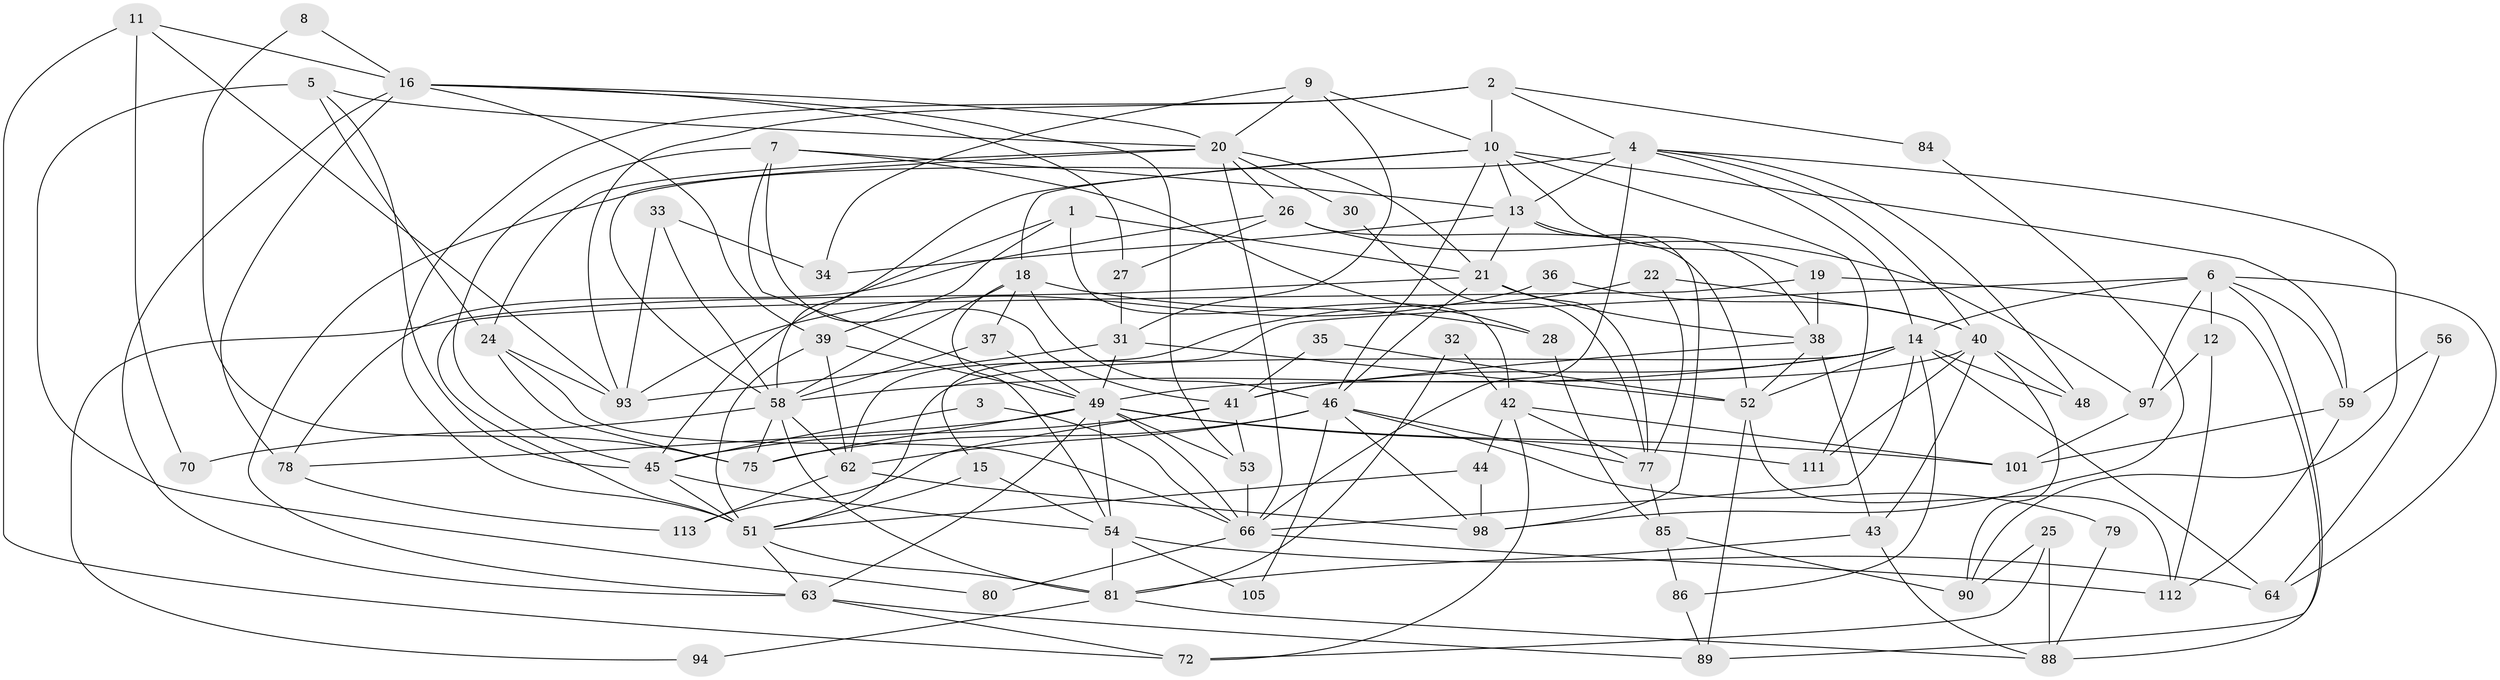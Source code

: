 // original degree distribution, {4: 0.29914529914529914, 2: 0.1452991452991453, 6: 0.07692307692307693, 5: 0.1452991452991453, 3: 0.26495726495726496, 7: 0.03418803418803419, 10: 0.008547008547008548, 8: 0.02564102564102564}
// Generated by graph-tools (version 1.1) at 2025/42/03/06/25 10:42:02]
// undirected, 79 vertices, 191 edges
graph export_dot {
graph [start="1"]
  node [color=gray90,style=filled];
  1;
  2 [super="+117"];
  3;
  4 [super="+99"];
  5 [super="+23"];
  6 [super="+17"];
  7 [super="+76"];
  8;
  9 [super="+100"];
  10 [super="+73"];
  11 [super="+115"];
  12;
  13 [super="+29"];
  14 [super="+69"];
  15;
  16 [super="+92"];
  18;
  19;
  20 [super="+61"];
  21 [super="+68"];
  22;
  24;
  25;
  26 [super="+110"];
  27;
  28;
  30;
  31;
  32;
  33;
  34;
  35;
  36;
  37;
  38 [super="+57"];
  39 [super="+47"];
  40 [super="+91"];
  41 [super="+116"];
  42 [super="+71"];
  43;
  44;
  45 [super="+50"];
  46 [super="+55"];
  48;
  49 [super="+82"];
  51 [super="+65"];
  52 [super="+67"];
  53;
  54 [super="+74"];
  56;
  58 [super="+95"];
  59 [super="+60"];
  62 [super="+102"];
  63 [super="+87"];
  64 [super="+107"];
  66 [super="+114"];
  70;
  72;
  75 [super="+83"];
  77 [super="+109"];
  78;
  79;
  80;
  81 [super="+106"];
  84;
  85;
  86;
  88 [super="+108"];
  89;
  90 [super="+104"];
  93 [super="+96"];
  94;
  97;
  98 [super="+103"];
  101;
  105;
  111;
  112;
  113;
  1 -- 21;
  1 -- 39;
  1 -- 42;
  1 -- 45;
  2 -- 4;
  2 -- 10;
  2 -- 84;
  2 -- 51;
  2 -- 93;
  3 -- 66;
  3 -- 45;
  4 -- 63;
  4 -- 90;
  4 -- 48;
  4 -- 40;
  4 -- 13 [weight=2];
  4 -- 66;
  4 -- 14;
  5 -- 45;
  5 -- 20;
  5 -- 24;
  5 -- 80;
  6 -- 15;
  6 -- 97;
  6 -- 89;
  6 -- 64;
  6 -- 59;
  6 -- 12;
  6 -- 14;
  7 -- 13;
  7 -- 28;
  7 -- 49;
  7 -- 41;
  7 -- 45;
  8 -- 16;
  8 -- 75;
  9 -- 34;
  9 -- 10;
  9 -- 31;
  9 -- 20;
  10 -- 13;
  10 -- 18;
  10 -- 19;
  10 -- 58;
  10 -- 59;
  10 -- 46;
  10 -- 111;
  11 -- 72;
  11 -- 16;
  11 -- 70;
  11 -- 93;
  12 -- 97;
  12 -- 112;
  13 -- 38;
  13 -- 34;
  13 -- 98;
  13 -- 21;
  14 -- 41;
  14 -- 66;
  14 -- 64;
  14 -- 48;
  14 -- 51;
  14 -- 52;
  14 -- 86;
  14 -- 58;
  15 -- 51;
  15 -- 54;
  16 -- 53;
  16 -- 39;
  16 -- 78;
  16 -- 27;
  16 -- 20;
  16 -- 63;
  18 -- 28;
  18 -- 37;
  18 -- 54;
  18 -- 58;
  18 -- 46;
  19 -- 38;
  19 -- 51;
  19 -- 88;
  20 -- 66;
  20 -- 58;
  20 -- 21;
  20 -- 24;
  20 -- 30;
  20 -- 26;
  21 -- 77;
  21 -- 38;
  21 -- 94;
  21 -- 46;
  22 -- 40;
  22 -- 77;
  22 -- 62;
  24 -- 66;
  24 -- 75;
  24 -- 93;
  25 -- 88;
  25 -- 72;
  25 -- 90;
  26 -- 78;
  26 -- 97;
  26 -- 52;
  26 -- 27;
  27 -- 31;
  28 -- 85;
  30 -- 77;
  31 -- 52;
  31 -- 93;
  31 -- 49;
  32 -- 42;
  32 -- 81;
  33 -- 58;
  33 -- 93;
  33 -- 34;
  35 -- 41;
  35 -- 52;
  36 -- 40;
  36 -- 93;
  37 -- 58;
  37 -- 49;
  38 -- 43;
  38 -- 41;
  38 -- 52;
  39 -- 62;
  39 -- 49;
  39 -- 51;
  40 -- 111;
  40 -- 48;
  40 -- 49;
  40 -- 43;
  40 -- 90;
  41 -- 113;
  41 -- 53;
  41 -- 45;
  42 -- 44;
  42 -- 72;
  42 -- 77;
  42 -- 101;
  43 -- 88;
  43 -- 81;
  44 -- 51;
  44 -- 98;
  45 -- 51;
  45 -- 54;
  46 -- 79;
  46 -- 105;
  46 -- 75;
  46 -- 98;
  46 -- 62;
  46 -- 77;
  49 -- 75;
  49 -- 78;
  49 -- 111;
  49 -- 53;
  49 -- 101;
  49 -- 54;
  49 -- 66;
  49 -- 63;
  51 -- 63;
  51 -- 81;
  52 -- 112;
  52 -- 89;
  53 -- 66;
  54 -- 81;
  54 -- 105;
  54 -- 64;
  56 -- 64;
  56 -- 59;
  58 -- 81;
  58 -- 70;
  58 -- 62;
  58 -- 75;
  59 -- 112;
  59 -- 101;
  62 -- 98;
  62 -- 113;
  63 -- 89;
  63 -- 72;
  66 -- 112;
  66 -- 80;
  77 -- 85;
  78 -- 113;
  79 -- 88;
  81 -- 94;
  81 -- 88;
  84 -- 98;
  85 -- 86;
  85 -- 90;
  86 -- 89;
  97 -- 101;
}

